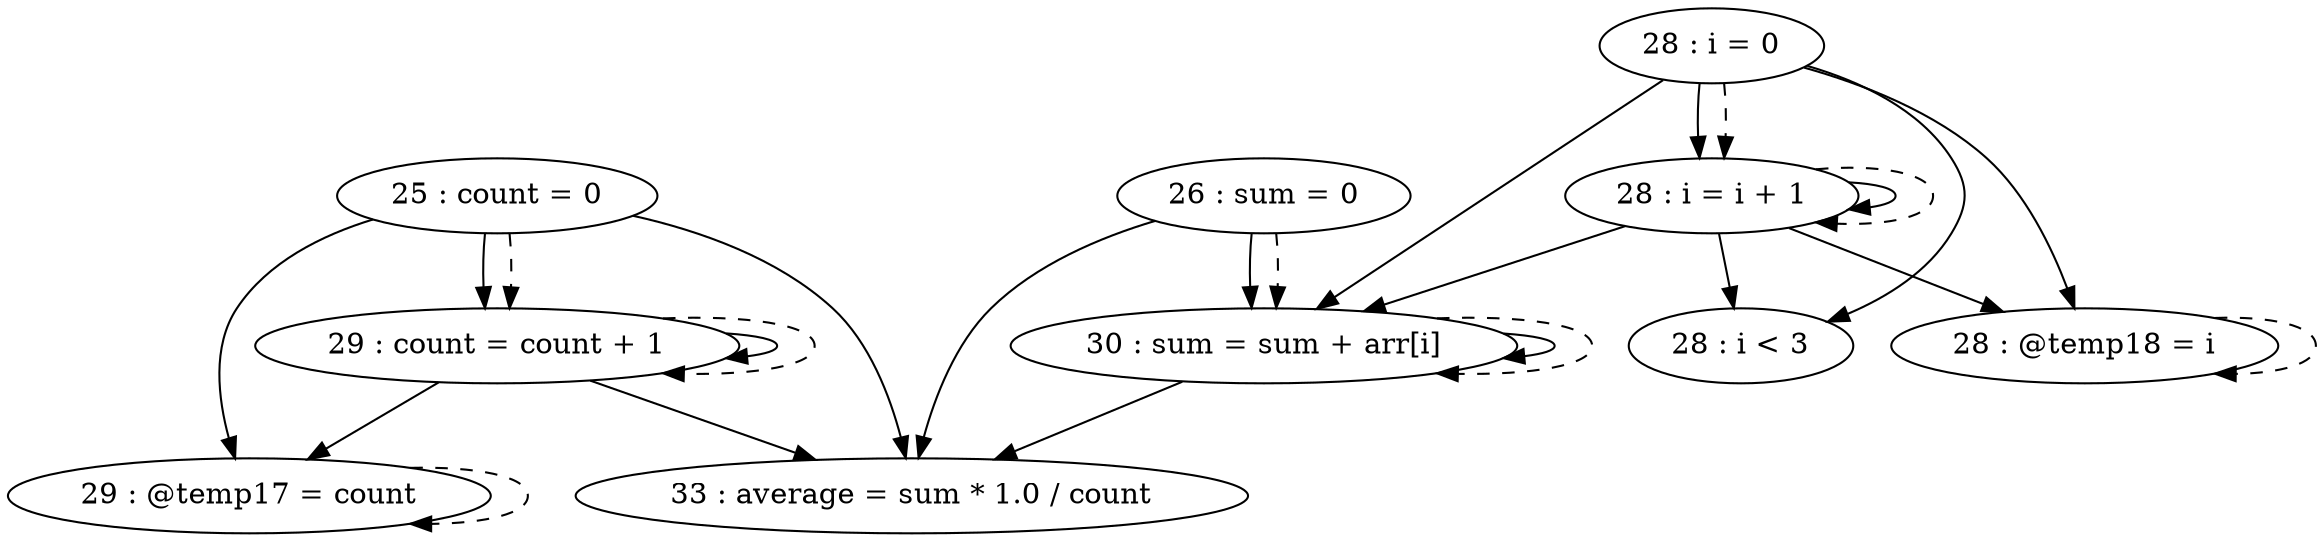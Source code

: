 digraph G {
"25 : count = 0"
"25 : count = 0" -> "29 : @temp17 = count"
"25 : count = 0" -> "33 : average = sum * 1.0 / count"
"25 : count = 0" -> "29 : count = count + 1"
"25 : count = 0" -> "29 : count = count + 1" [style=dashed]
"26 : sum = 0"
"26 : sum = 0" -> "33 : average = sum * 1.0 / count"
"26 : sum = 0" -> "30 : sum = sum + arr[i]"
"26 : sum = 0" -> "30 : sum = sum + arr[i]" [style=dashed]
"28 : i = 0"
"28 : i = 0" -> "28 : i = i + 1"
"28 : i = 0" -> "28 : @temp18 = i"
"28 : i = 0" -> "28 : i < 3"
"28 : i = 0" -> "30 : sum = sum + arr[i]"
"28 : i = 0" -> "28 : i = i + 1" [style=dashed]
"28 : i < 3"
"29 : @temp17 = count"
"29 : @temp17 = count" -> "29 : @temp17 = count" [style=dashed]
"29 : count = count + 1"
"29 : count = count + 1" -> "29 : @temp17 = count"
"29 : count = count + 1" -> "33 : average = sum * 1.0 / count"
"29 : count = count + 1" -> "29 : count = count + 1"
"29 : count = count + 1" -> "29 : count = count + 1" [style=dashed]
"30 : sum = sum + arr[i]"
"30 : sum = sum + arr[i]" -> "33 : average = sum * 1.0 / count"
"30 : sum = sum + arr[i]" -> "30 : sum = sum + arr[i]"
"30 : sum = sum + arr[i]" -> "30 : sum = sum + arr[i]" [style=dashed]
"28 : @temp18 = i"
"28 : @temp18 = i" -> "28 : @temp18 = i" [style=dashed]
"28 : i = i + 1"
"28 : i = i + 1" -> "28 : i = i + 1"
"28 : i = i + 1" -> "28 : @temp18 = i"
"28 : i = i + 1" -> "28 : i < 3"
"28 : i = i + 1" -> "30 : sum = sum + arr[i]"
"28 : i = i + 1" -> "28 : i = i + 1" [style=dashed]
"33 : average = sum * 1.0 / count"
}